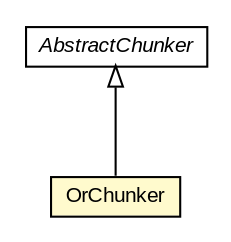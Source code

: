 #!/usr/local/bin/dot
#
# Class diagram 
# Generated by UMLGraph version R5_6-24-gf6e263 (http://www.umlgraph.org/)
#

digraph G {
	edge [fontname="arial",fontsize=10,labelfontname="arial",labelfontsize=10];
	node [fontname="arial",fontsize=10,shape=plaintext];
	nodesep=0.25;
	ranksep=0.5;
	// edu.arizona.biosemantics.semanticmarkup.ling.chunk.AbstractChunker
	c107907 [label=<<table title="edu.arizona.biosemantics.semanticmarkup.ling.chunk.AbstractChunker" border="0" cellborder="1" cellspacing="0" cellpadding="2" port="p" href="../../AbstractChunker.html">
		<tr><td><table border="0" cellspacing="0" cellpadding="1">
<tr><td align="center" balign="center"><font face="arial italic"> AbstractChunker </font></td></tr>
		</table></td></tr>
		</table>>, URL="../../AbstractChunker.html", fontname="arial", fontcolor="black", fontsize=10.0];
	// edu.arizona.biosemantics.semanticmarkup.ling.chunk.lib.chunker.OrChunker
	c107925 [label=<<table title="edu.arizona.biosemantics.semanticmarkup.ling.chunk.lib.chunker.OrChunker" border="0" cellborder="1" cellspacing="0" cellpadding="2" port="p" bgcolor="lemonChiffon" href="./OrChunker.html">
		<tr><td><table border="0" cellspacing="0" cellpadding="1">
<tr><td align="center" balign="center"> OrChunker </td></tr>
		</table></td></tr>
		</table>>, URL="./OrChunker.html", fontname="arial", fontcolor="black", fontsize=10.0];
	//edu.arizona.biosemantics.semanticmarkup.ling.chunk.lib.chunker.OrChunker extends edu.arizona.biosemantics.semanticmarkup.ling.chunk.AbstractChunker
	c107907:p -> c107925:p [dir=back,arrowtail=empty];
}

